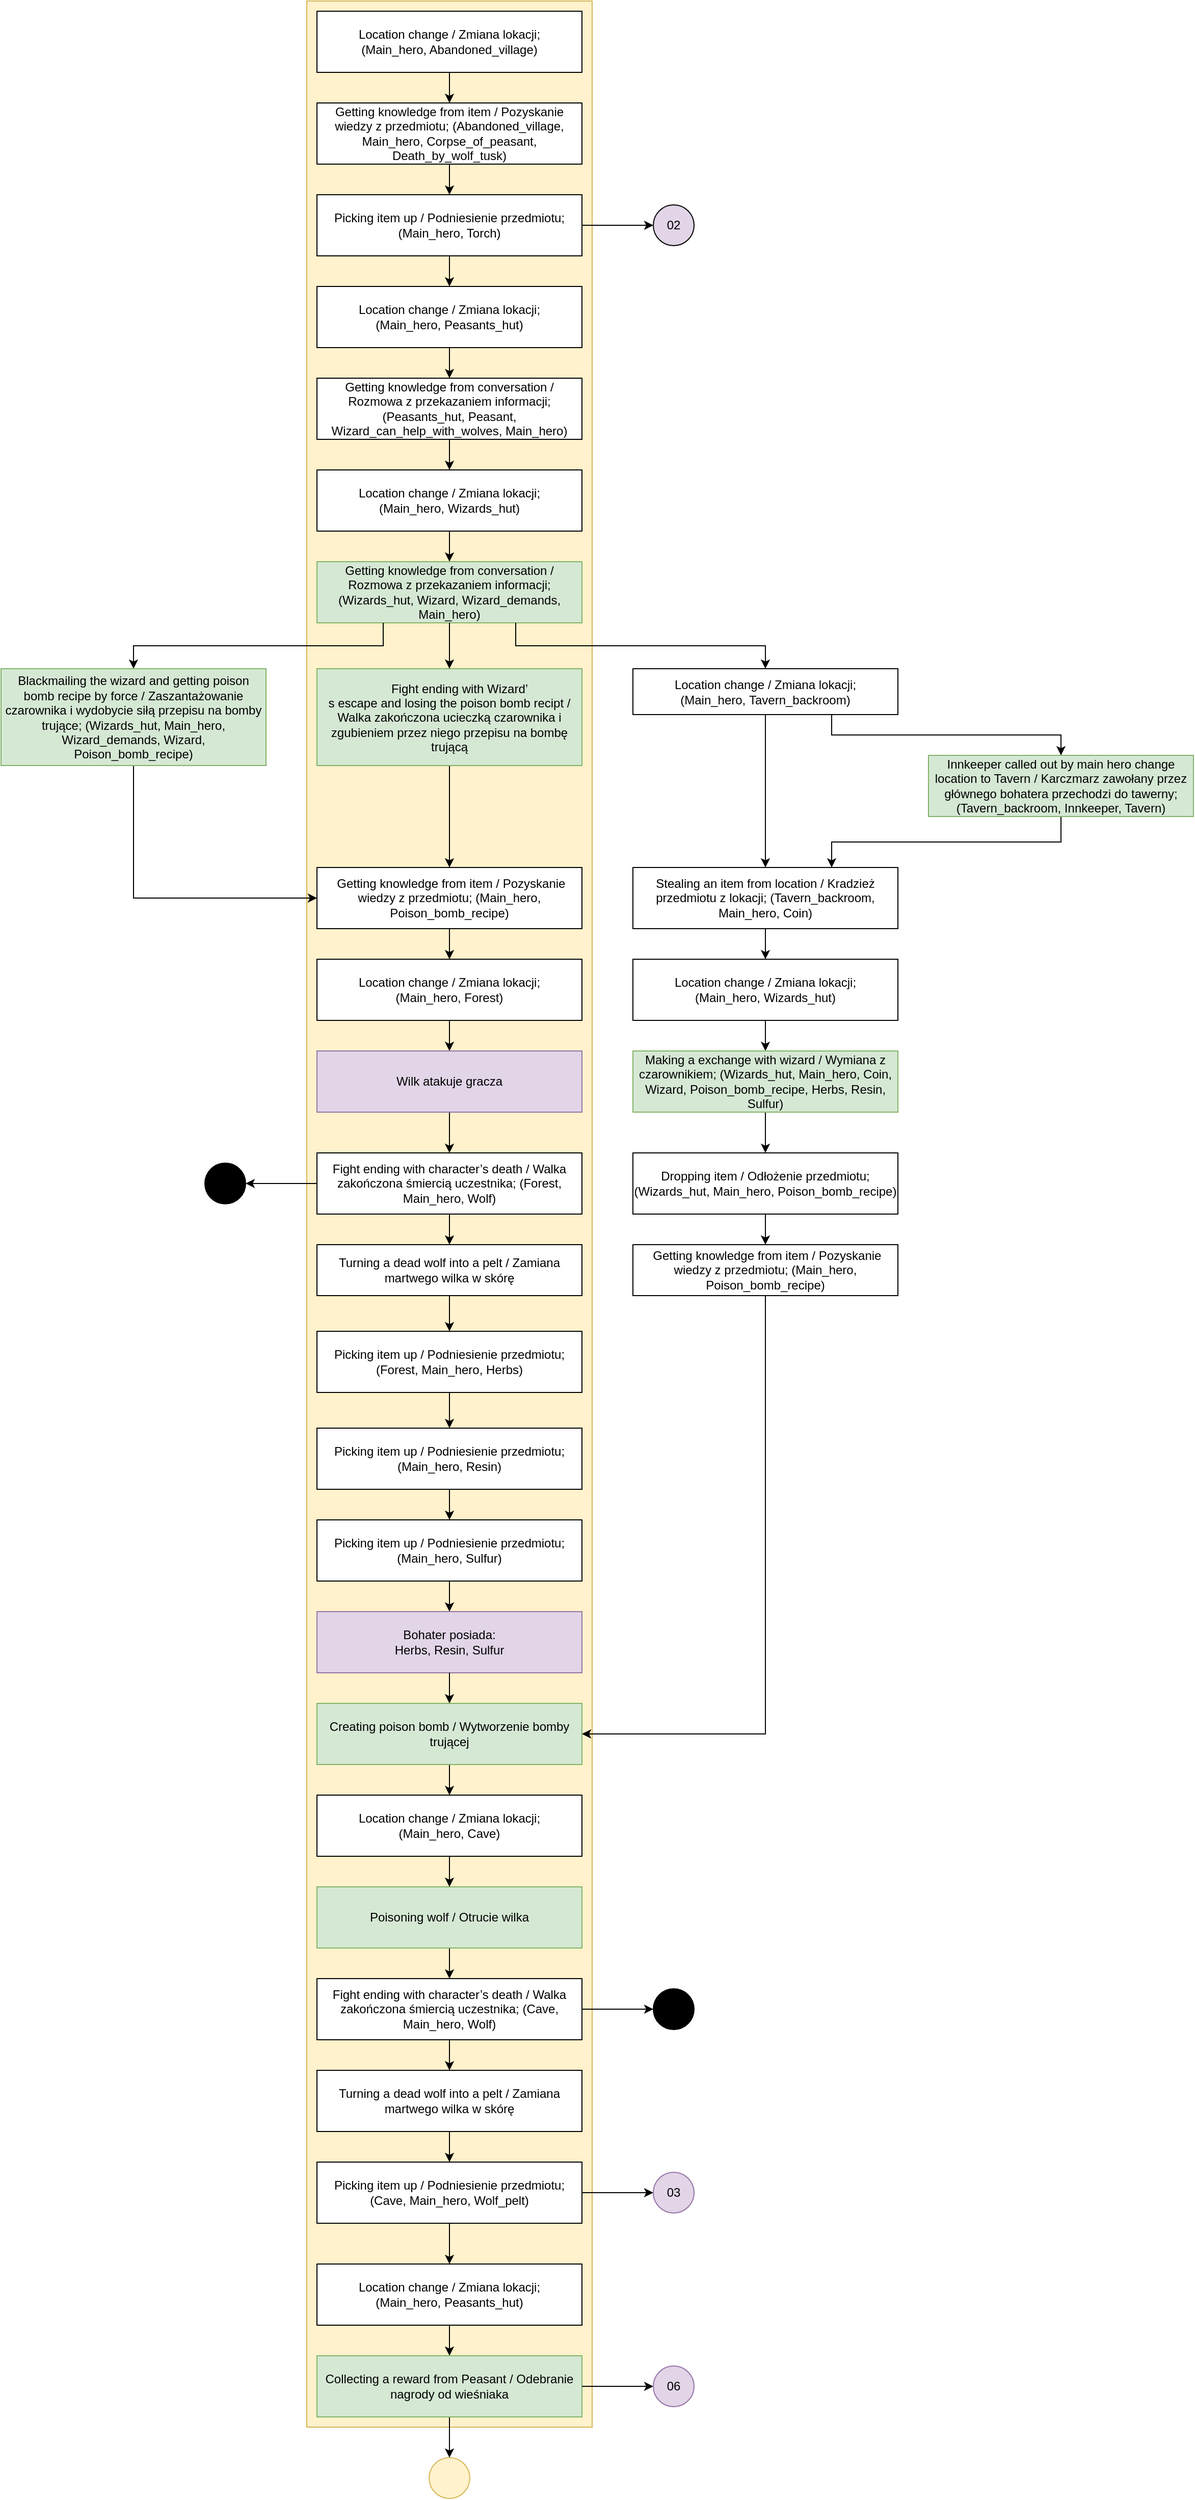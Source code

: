 <mxfile version="14.5.1" type="device"><diagram id="TYKnN8NqMGSq75wmOiUh" name="Strona-1"><mxGraphModel dx="2844" dy="1884" grid="1" gridSize="10" guides="1" tooltips="1" connect="1" arrows="1" fold="1" page="1" pageScale="1" pageWidth="827" pageHeight="1169" math="0" shadow="0"><root><mxCell id="0"/><mxCell id="1" parent="0"/><mxCell id="h4Cr946bShaUaJxfHs1p-30" value="" style="rounded=0;whiteSpace=wrap;html=1;fillColor=#fff2cc;strokeColor=#d6b656;" parent="1" vertex="1"><mxGeometry x="300" width="280" height="2380" as="geometry"/></mxCell><mxCell id="a22frUvdYOEvt3RfcvFu-2" value="" style="edgeStyle=orthogonalEdgeStyle;rounded=0;orthogonalLoop=1;jettySize=auto;html=1;exitX=0.5;exitY=1;exitDx=0;exitDy=0;" parent="1" source="A1WjkEyPkXy4-b2thTWs-15" target="h4Cr946bShaUaJxfHs1p-33" edge="1"><mxGeometry relative="1" as="geometry"><mxPoint x="360" y="2800" as="sourcePoint"/></mxGeometry></mxCell><mxCell id="tIs7n-bn5mj03XIdS4LI-8" style="edgeStyle=orthogonalEdgeStyle;rounded=0;orthogonalLoop=1;jettySize=auto;html=1;exitX=0.5;exitY=1;exitDx=0;exitDy=0;entryX=0.5;entryY=0;entryDx=0;entryDy=0;" parent="1" source="tIs7n-bn5mj03XIdS4LI-3" target="su-4aINjgouiHGAv5dcH-1" edge="1"><mxGeometry relative="1" as="geometry"/></mxCell><mxCell id="tIs7n-bn5mj03XIdS4LI-3" value="Getting knowledge from item / Pozyskanie wiedzy z przedmiotu; (Abandoned_village, Main_hero, Corpse_of_peasant, Death_by_wolf_tusk)" style="rounded=0;whiteSpace=wrap;html=1;" parent="1" vertex="1"><mxGeometry x="310" y="100" width="260" height="60" as="geometry"/></mxCell><mxCell id="tIs7n-bn5mj03XIdS4LI-9" style="edgeStyle=orthogonalEdgeStyle;rounded=0;orthogonalLoop=1;jettySize=auto;html=1;exitX=0.5;exitY=1;exitDx=0;exitDy=0;entryX=0.5;entryY=0;entryDx=0;entryDy=0;" parent="1" source="tIs7n-bn5mj03XIdS4LI-4" target="tIs7n-bn5mj03XIdS4LI-10" edge="1"><mxGeometry relative="1" as="geometry"><mxPoint x="440" y="260" as="targetPoint"/></mxGeometry></mxCell><mxCell id="tIs7n-bn5mj03XIdS4LI-4" value="Getting knowledge from conversation / Rozmowa z przekazaniem informacji; (Peasants_hut, Peasant, Wizard_can_help_with_wolves, Main_hero)" style="rounded=0;whiteSpace=wrap;html=1;" parent="1" vertex="1"><mxGeometry x="310" y="370" width="260" height="60" as="geometry"/></mxCell><mxCell id="ryBclLJ3TEdeRqCPJEu8-49" style="edgeStyle=orthogonalEdgeStyle;rounded=0;orthogonalLoop=1;jettySize=auto;html=1;exitX=0.5;exitY=1;exitDx=0;exitDy=0;entryX=0.5;entryY=0;entryDx=0;entryDy=0;" parent="1" source="tIs7n-bn5mj03XIdS4LI-10" target="tIs7n-bn5mj03XIdS4LI-11" edge="1"><mxGeometry relative="1" as="geometry"/></mxCell><mxCell id="tIs7n-bn5mj03XIdS4LI-10" value="Location change / Zmiana lokacji;&lt;br&gt;(Main_hero, Wizards_hut)" style="rounded=0;whiteSpace=wrap;html=1;" parent="1" vertex="1"><mxGeometry x="310" y="460" width="260" height="60" as="geometry"/></mxCell><mxCell id="tIs7n-bn5mj03XIdS4LI-11" value="Getting knowledge from conversation / Rozmowa z przekazaniem informacji; (Wizards_hut, Wizard, Wizard_demands, Main_hero)" style="rounded=0;whiteSpace=wrap;html=1;fillColor=#d5e8d4;strokeColor=#82b366;" parent="1" vertex="1"><mxGeometry x="310" y="550" width="260" height="60" as="geometry"/></mxCell><mxCell id="ryBclLJ3TEdeRqCPJEu8-13" style="edgeStyle=orthogonalEdgeStyle;rounded=0;orthogonalLoop=1;jettySize=auto;html=1;exitX=0.5;exitY=1;exitDx=0;exitDy=0;entryX=0.5;entryY=0;entryDx=0;entryDy=0;" parent="1" source="tIs7n-bn5mj03XIdS4LI-15" target="tIs7n-bn5mj03XIdS4LI-16" edge="1"><mxGeometry relative="1" as="geometry"/></mxCell><mxCell id="tIs7n-bn5mj03XIdS4LI-15" value="Picking item up / Podniesienie przedmiotu; (Forest, Main_hero, Herbs)" style="rounded=0;whiteSpace=wrap;html=1;" parent="1" vertex="1"><mxGeometry x="310" y="1305" width="260" height="60" as="geometry"/></mxCell><mxCell id="ryBclLJ3TEdeRqCPJEu8-14" style="edgeStyle=orthogonalEdgeStyle;rounded=0;orthogonalLoop=1;jettySize=auto;html=1;exitX=0.5;exitY=1;exitDx=0;exitDy=0;entryX=0.5;entryY=0;entryDx=0;entryDy=0;" parent="1" source="tIs7n-bn5mj03XIdS4LI-16" target="tIs7n-bn5mj03XIdS4LI-17" edge="1"><mxGeometry relative="1" as="geometry"/></mxCell><mxCell id="tIs7n-bn5mj03XIdS4LI-16" value="Picking item up /&amp;nbsp;Podniesienie przedmiotu;&lt;br&gt;(Main_hero, Resin)" style="rounded=0;whiteSpace=wrap;html=1;" parent="1" vertex="1"><mxGeometry x="310" y="1400" width="260" height="60" as="geometry"/></mxCell><mxCell id="ryBclLJ3TEdeRqCPJEu8-17" style="edgeStyle=orthogonalEdgeStyle;rounded=0;orthogonalLoop=1;jettySize=auto;html=1;exitX=0.5;exitY=1;exitDx=0;exitDy=0;entryX=0.5;entryY=0;entryDx=0;entryDy=0;" parent="1" source="tIs7n-bn5mj03XIdS4LI-17" target="PBVmOWpjHbNobANKk3cI-8" edge="1"><mxGeometry relative="1" as="geometry"/></mxCell><mxCell id="tIs7n-bn5mj03XIdS4LI-17" value="Picking item up /&amp;nbsp;Podniesienie przedmiotu;&lt;br&gt;(Main_hero, Sulfur)" style="rounded=0;whiteSpace=wrap;html=1;" parent="1" vertex="1"><mxGeometry x="310" y="1490" width="260" height="60" as="geometry"/></mxCell><mxCell id="ryBclLJ3TEdeRqCPJEu8-39" style="edgeStyle=orthogonalEdgeStyle;rounded=0;orthogonalLoop=1;jettySize=auto;html=1;exitX=0.5;exitY=1;exitDx=0;exitDy=0;entryX=0.5;entryY=0;entryDx=0;entryDy=0;" parent="1" source="ryBclLJ3TEdeRqCPJEu8-16" target="ryBclLJ3TEdeRqCPJEu8-25" edge="1"><mxGeometry relative="1" as="geometry"/></mxCell><mxCell id="ryBclLJ3TEdeRqCPJEu8-16" value="Creating poison bomb / Wytworzenie bomby trującej" style="rounded=0;whiteSpace=wrap;html=1;fillColor=#d5e8d4;strokeColor=#82b366;" parent="1" vertex="1"><mxGeometry x="310" y="1670" width="260" height="60" as="geometry"/></mxCell><mxCell id="h4Cr946bShaUaJxfHs1p-18" style="edgeStyle=orthogonalEdgeStyle;rounded=0;orthogonalLoop=1;jettySize=auto;html=1;exitX=1;exitY=0.5;exitDx=0;exitDy=0;entryX=0;entryY=0.5;entryDx=0;entryDy=0;" parent="1" source="h4Cr946bShaUaJxfHs1p-15" target="h4Cr946bShaUaJxfHs1p-20" edge="1"><mxGeometry relative="1" as="geometry"><mxPoint x="790" y="1990" as="targetPoint"/></mxGeometry></mxCell><mxCell id="Oizjam2q7dlmul1ed-uI-7" style="edgeStyle=orthogonalEdgeStyle;rounded=0;orthogonalLoop=1;jettySize=auto;html=1;exitX=0.5;exitY=1;exitDx=0;exitDy=0;entryX=0.5;entryY=0;entryDx=0;entryDy=0;" parent="1" source="ryBclLJ3TEdeRqCPJEu8-18" target="h4Cr946bShaUaJxfHs1p-15" edge="1"><mxGeometry relative="1" as="geometry"/></mxCell><mxCell id="ryBclLJ3TEdeRqCPJEu8-18" value="Poisoning wolf / Otrucie wilka" style="rounded=0;whiteSpace=wrap;html=1;fillColor=#d5e8d4;strokeColor=#82b366;" parent="1" vertex="1"><mxGeometry x="310" y="1850" width="260" height="60" as="geometry"/></mxCell><mxCell id="ryBclLJ3TEdeRqCPJEu8-44" style="edgeStyle=orthogonalEdgeStyle;rounded=0;orthogonalLoop=1;jettySize=auto;html=1;exitX=0.5;exitY=1;exitDx=0;exitDy=0;entryX=0.5;entryY=0;entryDx=0;entryDy=0;" parent="1" source="ryBclLJ3TEdeRqCPJEu8-24" target="A1WjkEyPkXy4-b2thTWs-15" edge="1"><mxGeometry relative="1" as="geometry"><mxPoint x="440" y="2350" as="targetPoint"/></mxGeometry></mxCell><mxCell id="yCpq2iA64d7K7iLqU8BW-2" style="edgeStyle=orthogonalEdgeStyle;rounded=0;orthogonalLoop=1;jettySize=auto;html=1;exitX=1;exitY=0.5;exitDx=0;exitDy=0;entryX=0;entryY=0.5;entryDx=0;entryDy=0;" parent="1" source="ryBclLJ3TEdeRqCPJEu8-26" target="yCpq2iA64d7K7iLqU8BW-1" edge="1"><mxGeometry relative="1" as="geometry"/></mxCell><mxCell id="ryBclLJ3TEdeRqCPJEu8-24" value="Location change / Zmiana lokacji;&lt;br&gt;(Main_hero, Peasants_hut)" style="rounded=0;whiteSpace=wrap;html=1;" parent="1" vertex="1"><mxGeometry x="310" y="2220" width="260" height="60" as="geometry"/></mxCell><mxCell id="ryBclLJ3TEdeRqCPJEu8-40" style="edgeStyle=orthogonalEdgeStyle;rounded=0;orthogonalLoop=1;jettySize=auto;html=1;exitX=0.5;exitY=1;exitDx=0;exitDy=0;entryX=0.5;entryY=0;entryDx=0;entryDy=0;" parent="1" source="ryBclLJ3TEdeRqCPJEu8-25" target="ryBclLJ3TEdeRqCPJEu8-18" edge="1"><mxGeometry relative="1" as="geometry"/></mxCell><mxCell id="ryBclLJ3TEdeRqCPJEu8-25" value="Location change / Zmiana lokacji;&lt;br&gt;(Main_hero, Cave)" style="rounded=0;whiteSpace=wrap;html=1;" parent="1" vertex="1"><mxGeometry x="310" y="1760" width="260" height="60" as="geometry"/></mxCell><mxCell id="ryBclLJ3TEdeRqCPJEu8-43" style="edgeStyle=orthogonalEdgeStyle;rounded=0;orthogonalLoop=1;jettySize=auto;html=1;exitX=0.5;exitY=1;exitDx=0;exitDy=0;entryX=0.5;entryY=0;entryDx=0;entryDy=0;" parent="1" source="ryBclLJ3TEdeRqCPJEu8-26" target="ryBclLJ3TEdeRqCPJEu8-24" edge="1"><mxGeometry relative="1" as="geometry"/></mxCell><mxCell id="ryBclLJ3TEdeRqCPJEu8-26" value="Picking item up / Podniesienie przedmiotu; (Cave, Main_hero, Wolf_pelt)" style="rounded=0;whiteSpace=wrap;html=1;" parent="1" vertex="1"><mxGeometry x="310" y="2120" width="260" height="60" as="geometry"/></mxCell><mxCell id="h4Cr946bShaUaJxfHs1p-14" style="rounded=0;orthogonalLoop=1;jettySize=auto;html=1;exitX=0;exitY=0.5;exitDx=0;exitDy=0;" parent="1" source="h4Cr946bShaUaJxfHs1p-2" target="h4Cr946bShaUaJxfHs1p-13" edge="1"><mxGeometry relative="1" as="geometry"><mxPoint x="90" y="1160" as="sourcePoint"/></mxGeometry></mxCell><mxCell id="h4Cr946bShaUaJxfHs1p-2" value="Fight ending with character’s death / Walka zakończona śmiercią uczestnika; (Forest, Main_hero, Wolf)" style="rounded=0;whiteSpace=wrap;html=1;" parent="1" vertex="1"><mxGeometry x="310" y="1130" width="260" height="60" as="geometry"/></mxCell><mxCell id="h4Cr946bShaUaJxfHs1p-13" value="" style="ellipse;whiteSpace=wrap;html=1;aspect=fixed;fillColor=#000000;" parent="1" vertex="1"><mxGeometry x="200" y="1140" width="40" height="40" as="geometry"/></mxCell><mxCell id="sOVIAfYnOkoH36I8BCdk-3" style="edgeStyle=orthogonalEdgeStyle;rounded=0;orthogonalLoop=1;jettySize=auto;html=1;exitX=0.5;exitY=1;exitDx=0;exitDy=0;entryX=0.5;entryY=0;entryDx=0;entryDy=0;" parent="1" source="h4Cr946bShaUaJxfHs1p-15" target="sOVIAfYnOkoH36I8BCdk-2" edge="1"><mxGeometry relative="1" as="geometry"/></mxCell><mxCell id="h4Cr946bShaUaJxfHs1p-15" value="Fight ending with character’s death / Walka zakończona śmiercią uczestnika; (Cave, Main_hero, Wolf)" style="rounded=0;whiteSpace=wrap;html=1;" parent="1" vertex="1"><mxGeometry x="310" y="1940" width="260" height="60" as="geometry"/></mxCell><mxCell id="h4Cr946bShaUaJxfHs1p-20" value="" style="ellipse;whiteSpace=wrap;html=1;aspect=fixed;fillColor=#000000;" parent="1" vertex="1"><mxGeometry x="640" y="1950" width="40" height="40" as="geometry"/></mxCell><mxCell id="h4Cr946bShaUaJxfHs1p-33" value="" style="ellipse;whiteSpace=wrap;html=1;aspect=fixed;fillColor=#fff2cc;strokeColor=#d6b656;" parent="1" vertex="1"><mxGeometry x="420" y="2410" width="40" height="40" as="geometry"/></mxCell><mxCell id="GQNFqFhqdyETkrRdTPMS-1" style="rounded=0;orthogonalLoop=1;jettySize=auto;html=1;exitX=0.5;exitY=1;exitDx=0;exitDy=0;edgeStyle=orthogonalEdgeStyle;" parent="1" source="A1WjkEyPkXy4-b2thTWs-5" target="SJKkFVMv27zaC2OlLIHh-9" edge="1"><mxGeometry relative="1" as="geometry"><mxPoint x="790" y="930" as="sourcePoint"/></mxGeometry></mxCell><mxCell id="sOVIAfYnOkoH36I8BCdk-1" style="edgeStyle=orthogonalEdgeStyle;rounded=0;orthogonalLoop=1;jettySize=auto;html=1;exitX=0.5;exitY=1;exitDx=0;exitDy=0;entryX=0.5;entryY=0;entryDx=0;entryDy=0;" parent="1" source="SJKkFVMv27zaC2OlLIHh-3" target="jCfzhoqYh_J1rZtPXKhy-5" edge="1"><mxGeometry relative="1" as="geometry"/></mxCell><mxCell id="SJKkFVMv27zaC2OlLIHh-3" value="&amp;nbsp; &amp;nbsp; &amp;nbsp;&amp;nbsp;Fight ending with Wizard’&lt;br&gt;s escape and losing the poison bomb recipt / Walka zakończona ucieczką czarownika i zgubieniem przez niego przepisu na bombę trującą" style="rounded=0;whiteSpace=wrap;html=1;fillColor=#d5e8d4;strokeColor=#82b366;" parent="1" vertex="1"><mxGeometry x="310" y="655" width="260" height="95" as="geometry"/></mxCell><mxCell id="SJKkFVMv27zaC2OlLIHh-9" value="Stealing an item from location / Kradzież przedmiotu z lokacji; (Tavern_backroom, Main_hero, Coin)" style="rounded=0;whiteSpace=wrap;html=1;" parent="1" vertex="1"><mxGeometry x="620" y="850" width="260" height="60" as="geometry"/></mxCell><mxCell id="SJKkFVMv27zaC2OlLIHh-10" value="Location change / Zmiana lokacji;&lt;br&gt;(Main_hero, Wizards_hut)" style="rounded=0;whiteSpace=wrap;html=1;" parent="1" vertex="1"><mxGeometry x="620" y="940" width="260" height="60" as="geometry"/></mxCell><mxCell id="GQNFqFhqdyETkrRdTPMS-5" style="edgeStyle=orthogonalEdgeStyle;rounded=0;orthogonalLoop=1;jettySize=auto;html=1;exitX=0.5;exitY=1;exitDx=0;exitDy=0;entryX=0.5;entryY=0;entryDx=0;entryDy=0;" parent="1" source="A1WjkEyPkXy4-b2thTWs-6" target="Y4aGkLKgOhsWWL4r2miM-1" edge="1"><mxGeometry relative="1" as="geometry"><mxPoint x="820" y="1520" as="sourcePoint"/></mxGeometry></mxCell><mxCell id="SJKkFVMv27zaC2OlLIHh-19" style="edgeStyle=orthogonalEdgeStyle;rounded=0;orthogonalLoop=1;jettySize=auto;html=1;exitX=0.5;exitY=1;exitDx=0;exitDy=0;entryX=0.5;entryY=0;entryDx=0;entryDy=0;" parent="1" source="SJKkFVMv27zaC2OlLIHh-9" target="SJKkFVMv27zaC2OlLIHh-10" edge="1"><mxGeometry relative="1" as="geometry"><mxPoint x="930" y="480" as="sourcePoint"/><mxPoint x="820" y="950" as="targetPoint"/></mxGeometry></mxCell><mxCell id="SJKkFVMv27zaC2OlLIHh-20" style="edgeStyle=orthogonalEdgeStyle;rounded=0;orthogonalLoop=1;jettySize=auto;html=1;exitX=0.5;exitY=1;exitDx=0;exitDy=0;entryX=0.5;entryY=0;entryDx=0;entryDy=0;" parent="1" source="SJKkFVMv27zaC2OlLIHh-10" target="A1WjkEyPkXy4-b2thTWs-6" edge="1"><mxGeometry relative="1" as="geometry"><mxPoint x="1129.52" y="815" as="sourcePoint"/><mxPoint x="820" y="1120" as="targetPoint"/></mxGeometry></mxCell><mxCell id="PBVmOWpjHbNobANKk3cI-7" style="edgeStyle=orthogonalEdgeStyle;rounded=0;orthogonalLoop=1;jettySize=auto;html=1;exitX=0.5;exitY=1;exitDx=0;exitDy=0;entryX=0.5;entryY=0;entryDx=0;entryDy=0;" parent="1" source="A1WjkEyPkXy4-b2thTWs-13" target="h4Cr946bShaUaJxfHs1p-2" edge="1"><mxGeometry relative="1" as="geometry"><mxPoint x="442.5" y="1109" as="sourcePoint"/><mxPoint x="450" y="820" as="targetPoint"/></mxGeometry></mxCell><mxCell id="PBVmOWpjHbNobANKk3cI-8" value="Bohater posiada:&lt;br&gt;Herbs, Resin, Sulfur" style="rounded=0;whiteSpace=wrap;html=1;fillColor=#e1d5e7;strokeColor=#9673a6;" parent="1" vertex="1"><mxGeometry x="310" y="1580" width="260" height="60" as="geometry"/></mxCell><mxCell id="PBVmOWpjHbNobANKk3cI-9" style="edgeStyle=orthogonalEdgeStyle;rounded=0;orthogonalLoop=1;jettySize=auto;html=1;exitX=0.5;exitY=1;exitDx=0;exitDy=0;" parent="1" source="PBVmOWpjHbNobANKk3cI-8" target="ryBclLJ3TEdeRqCPJEu8-16" edge="1"><mxGeometry relative="1" as="geometry"><mxPoint x="800" y="1720" as="sourcePoint"/><mxPoint x="800" y="1890" as="targetPoint"/></mxGeometry></mxCell><mxCell id="jCfzhoqYh_J1rZtPXKhy-3" style="edgeStyle=orthogonalEdgeStyle;rounded=0;orthogonalLoop=1;jettySize=auto;html=1;exitX=0.5;exitY=1;exitDx=0;exitDy=0;entryX=0.5;entryY=0;entryDx=0;entryDy=0;" parent="1" source="tIs7n-bn5mj03XIdS4LI-11" target="SJKkFVMv27zaC2OlLIHh-3" edge="1"><mxGeometry relative="1" as="geometry"><mxPoint x="440" y="600" as="sourcePoint"/><mxPoint x="750" y="934" as="targetPoint"/></mxGeometry></mxCell><mxCell id="jCfzhoqYh_J1rZtPXKhy-5" value="&amp;nbsp;Getting knowledge from item / Pozyskanie wiedzy z przedmiotu; (Main_hero, Poison_bomb_recipe)" style="rounded=0;whiteSpace=wrap;html=1;" parent="1" vertex="1"><mxGeometry x="310" y="850" width="260" height="60" as="geometry"/></mxCell><mxCell id="jCfzhoqYh_J1rZtPXKhy-6" style="edgeStyle=orthogonalEdgeStyle;rounded=0;orthogonalLoop=1;jettySize=auto;html=1;exitX=0.5;exitY=1;exitDx=0;exitDy=0;entryX=0.5;entryY=0;entryDx=0;entryDy=0;" parent="1" source="jCfzhoqYh_J1rZtPXKhy-5" target="A1WjkEyPkXy4-b2thTWs-2" edge="1"><mxGeometry relative="1" as="geometry"><mxPoint x="710" y="880" as="sourcePoint"/><mxPoint x="710" y="1074" as="targetPoint"/></mxGeometry></mxCell><mxCell id="jCfzhoqYh_J1rZtPXKhy-12" style="edgeStyle=orthogonalEdgeStyle;rounded=0;orthogonalLoop=1;jettySize=auto;html=1;exitX=0.5;exitY=1;exitDx=0;exitDy=0;" parent="1" source="h4Cr946bShaUaJxfHs1p-2" target="J3opBCgtgjbE08b03i-C-1" edge="1"><mxGeometry relative="1" as="geometry"><mxPoint x="750" y="1440" as="sourcePoint"/><mxPoint x="750" y="1636" as="targetPoint"/></mxGeometry></mxCell><mxCell id="FCTjuFsBC1PwDIkQXvEk-5" style="edgeStyle=orthogonalEdgeStyle;rounded=0;orthogonalLoop=1;jettySize=auto;html=1;exitX=0.5;exitY=1;exitDx=0;exitDy=0;" parent="1" edge="1"><mxGeometry relative="1" as="geometry"><mxPoint x="440" y="2380" as="sourcePoint"/><mxPoint x="440" y="2380" as="targetPoint"/></mxGeometry></mxCell><mxCell id="FCTjuFsBC1PwDIkQXvEk-8" style="edgeStyle=orthogonalEdgeStyle;rounded=0;orthogonalLoop=1;jettySize=auto;html=1;exitX=0.5;exitY=1;exitDx=0;exitDy=0;" parent="1" edge="1"><mxGeometry relative="1" as="geometry"><mxPoint x="440" y="2380" as="sourcePoint"/><mxPoint x="440" y="2380" as="targetPoint"/></mxGeometry></mxCell><mxCell id="ZXsb3DtYPtBhZ3MGzV13-2" style="edgeStyle=orthogonalEdgeStyle;rounded=0;orthogonalLoop=1;jettySize=auto;html=1;exitX=1;exitY=0.5;exitDx=0;exitDy=0;entryX=0;entryY=0.5;entryDx=0;entryDy=0;" parent="1" source="su-4aINjgouiHGAv5dcH-1" target="ZXsb3DtYPtBhZ3MGzV13-1" edge="1"><mxGeometry relative="1" as="geometry"/></mxCell><mxCell id="su-4aINjgouiHGAv5dcH-1" value="Picking item up / Podniesienie przedmiotu; (Main_hero, Torch)" style="rounded=0;whiteSpace=wrap;html=1;" parent="1" vertex="1"><mxGeometry x="310" y="190" width="260" height="60" as="geometry"/></mxCell><mxCell id="su-4aINjgouiHGAv5dcH-2" style="edgeStyle=orthogonalEdgeStyle;rounded=0;orthogonalLoop=1;jettySize=auto;html=1;exitX=0.5;exitY=1;exitDx=0;exitDy=0;entryX=0.5;entryY=0;entryDx=0;entryDy=0;" parent="1" source="su-4aINjgouiHGAv5dcH-1" target="A1WjkEyPkXy4-b2thTWs-20" edge="1"><mxGeometry relative="1" as="geometry"><mxPoint x="450" y="120" as="sourcePoint"/><mxPoint x="450" y="170" as="targetPoint"/></mxGeometry></mxCell><mxCell id="A1WjkEyPkXy4-b2thTWs-11" style="rounded=0;orthogonalLoop=1;jettySize=auto;html=1;exitX=0.5;exitY=1;exitDx=0;exitDy=0;entryX=0.75;entryY=0;entryDx=0;entryDy=0;edgeStyle=orthogonalEdgeStyle;" parent="1" source="uLGTYtOnjgbTVnMIXhZV-2" target="SJKkFVMv27zaC2OlLIHh-9" edge="1"><mxGeometry relative="1" as="geometry"><mxPoint x="800" y="990" as="targetPoint"/></mxGeometry></mxCell><mxCell id="uLGTYtOnjgbTVnMIXhZV-2" value="Innkeeper called out by main hero change location to Tavern / Karczmarz zawołany przez głównego bohatera przechodzi do tawerny; (Tavern_backroom, Innkeeper, Tavern)" style="rounded=0;whiteSpace=wrap;html=1;fillColor=#d5e8d4;strokeColor=#82b366;" parent="1" vertex="1"><mxGeometry x="910" y="740" width="260" height="60" as="geometry"/></mxCell><mxCell id="uLGTYtOnjgbTVnMIXhZV-4" style="edgeStyle=orthogonalEdgeStyle;rounded=0;orthogonalLoop=1;jettySize=auto;html=1;exitX=0.75;exitY=1;exitDx=0;exitDy=0;" parent="1" source="tIs7n-bn5mj03XIdS4LI-11" target="A1WjkEyPkXy4-b2thTWs-5" edge="1"><mxGeometry relative="1" as="geometry"><mxPoint x="582.5" y="600" as="sourcePoint"/><mxPoint x="810" y="720" as="targetPoint"/></mxGeometry></mxCell><mxCell id="uLGTYtOnjgbTVnMIXhZV-8" style="edgeStyle=orthogonalEdgeStyle;rounded=0;orthogonalLoop=1;jettySize=auto;html=1;exitX=0.25;exitY=1;exitDx=0;exitDy=0;entryX=0.5;entryY=0;entryDx=0;entryDy=0;" parent="1" source="tIs7n-bn5mj03XIdS4LI-11" target="uLGTYtOnjgbTVnMIXhZV-9" edge="1"><mxGeometry relative="1" as="geometry"><mxPoint x="452.5" y="630" as="sourcePoint"/><mxPoint x="170" y="690" as="targetPoint"/></mxGeometry></mxCell><mxCell id="A1WjkEyPkXy4-b2thTWs-12" style="edgeStyle=orthogonalEdgeStyle;rounded=0;orthogonalLoop=1;jettySize=auto;html=1;exitX=0.5;exitY=1;exitDx=0;exitDy=0;entryX=0;entryY=0.5;entryDx=0;entryDy=0;" parent="1" source="uLGTYtOnjgbTVnMIXhZV-9" target="jCfzhoqYh_J1rZtPXKhy-5" edge="1"><mxGeometry relative="1" as="geometry"/></mxCell><mxCell id="uLGTYtOnjgbTVnMIXhZV-9" value="Blackmailing the wizard and getting poison bomb recipe by force / Zaszantażowanie czarownika i wydobycie siłą przepisu na bomby trujące; (Wizards_hut, Main_hero, Wizard_demands, Wizard, Poison_bomb_recipe)" style="rounded=0;whiteSpace=wrap;html=1;fillColor=#d5e8d4;strokeColor=#82b366;" parent="1" vertex="1"><mxGeometry y="655" width="260" height="95" as="geometry"/></mxCell><mxCell id="A1WjkEyPkXy4-b2thTWs-2" value="Location change / Zmiana lokacji;&lt;br&gt;(Main_hero, Forest)" style="rounded=0;whiteSpace=wrap;html=1;" parent="1" vertex="1"><mxGeometry x="310" y="940" width="260" height="60" as="geometry"/></mxCell><mxCell id="A1WjkEyPkXy4-b2thTWs-5" value="Location change / Zmiana lokacji;&lt;br&gt;(Main_hero,&amp;nbsp;Tavern_backroom&lt;span style=&quot;background-color: initial;&quot;&gt;)&lt;/span&gt;" style="rounded=0;whiteSpace=wrap;html=1;" parent="1" vertex="1"><mxGeometry x="620" y="655" width="260" height="45" as="geometry"/></mxCell><mxCell id="A1WjkEyPkXy4-b2thTWs-6" value="Making a exchange with wizard / Wymiana z czarownikiem; (Wizards_hut, Main_hero, Coin, Wizard, Poison_bomb_recipe, Herbs, Resin, Sulfur)" style="rounded=0;whiteSpace=wrap;html=1;fillColor=#d5e8d4;strokeColor=#82b366;" parent="1" vertex="1"><mxGeometry x="620" y="1030" width="260" height="60" as="geometry"/></mxCell><mxCell id="A1WjkEyPkXy4-b2thTWs-7" style="edgeStyle=orthogonalEdgeStyle;rounded=0;orthogonalLoop=1;jettySize=auto;html=1;exitX=0.5;exitY=1;exitDx=0;exitDy=0;entryX=0.5;entryY=0;entryDx=0;entryDy=0;" parent="1" source="A1WjkEyPkXy4-b2thTWs-2" target="A1WjkEyPkXy4-b2thTWs-13" edge="1"><mxGeometry relative="1" as="geometry"><mxPoint x="830" y="1110" as="sourcePoint"/><mxPoint x="443" y="1049" as="targetPoint"/></mxGeometry></mxCell><mxCell id="A1WjkEyPkXy4-b2thTWs-10" value="" style="endArrow=classic;html=1;rounded=0;exitX=0.75;exitY=1;exitDx=0;exitDy=0;entryX=0.5;entryY=0;entryDx=0;entryDy=0;edgeStyle=orthogonalEdgeStyle;" parent="1" source="A1WjkEyPkXy4-b2thTWs-5" target="uLGTYtOnjgbTVnMIXhZV-2" edge="1"><mxGeometry width="50" height="50" relative="1" as="geometry"><mxPoint x="650" y="820" as="sourcePoint"/><mxPoint x="700" y="770" as="targetPoint"/></mxGeometry></mxCell><mxCell id="A1WjkEyPkXy4-b2thTWs-13" value="Wilk atakuje gracza" style="rounded=0;whiteSpace=wrap;html=1;fillColor=#e1d5e7;strokeColor=#9673a6;" parent="1" vertex="1"><mxGeometry x="310" y="1030" width="260" height="60" as="geometry"/></mxCell><mxCell id="A1WjkEyPkXy4-b2thTWs-15" value="Collecting a reward from Peasant / Odebranie nagrody od wieśniaka" style="rounded=0;whiteSpace=wrap;html=1;fillColor=#d5e8d4;strokeColor=#82b366;" parent="1" vertex="1"><mxGeometry x="310" y="2310" width="260" height="60" as="geometry"/></mxCell><mxCell id="A1WjkEyPkXy4-b2thTWs-23" style="edgeStyle=orthogonalEdgeStyle;rounded=0;orthogonalLoop=1;jettySize=auto;html=1;exitX=0.5;exitY=1;exitDx=0;exitDy=0;entryX=0.5;entryY=0;entryDx=0;entryDy=0;" parent="1" source="A1WjkEyPkXy4-b2thTWs-20" target="tIs7n-bn5mj03XIdS4LI-4" edge="1"><mxGeometry relative="1" as="geometry"/></mxCell><mxCell id="A1WjkEyPkXy4-b2thTWs-20" value="Location change / Zmiana lokacji;&lt;br&gt;(Main_hero, Peasants_hut)" style="rounded=0;whiteSpace=wrap;html=1;" parent="1" vertex="1"><mxGeometry x="310" y="280" width="260" height="60" as="geometry"/></mxCell><mxCell id="A1WjkEyPkXy4-b2thTWs-22" style="edgeStyle=orthogonalEdgeStyle;rounded=0;orthogonalLoop=1;jettySize=auto;html=1;exitX=0.5;exitY=1;exitDx=0;exitDy=0;entryX=0.5;entryY=0;entryDx=0;entryDy=0;" parent="1" source="A1WjkEyPkXy4-b2thTWs-21" target="tIs7n-bn5mj03XIdS4LI-3" edge="1"><mxGeometry relative="1" as="geometry"/></mxCell><mxCell id="A1WjkEyPkXy4-b2thTWs-21" value="Location change / Zmiana lokacji;&lt;br&gt;(Main_hero, Abandoned_village)" style="rounded=0;whiteSpace=wrap;html=1;" parent="1" vertex="1"><mxGeometry x="310" y="10" width="260" height="60" as="geometry"/></mxCell><mxCell id="sOVIAfYnOkoH36I8BCdk-4" style="edgeStyle=orthogonalEdgeStyle;rounded=0;orthogonalLoop=1;jettySize=auto;html=1;exitX=0.5;exitY=1;exitDx=0;exitDy=0;entryX=0.5;entryY=0;entryDx=0;entryDy=0;" parent="1" source="sOVIAfYnOkoH36I8BCdk-2" target="ryBclLJ3TEdeRqCPJEu8-26" edge="1"><mxGeometry relative="1" as="geometry"/></mxCell><mxCell id="sOVIAfYnOkoH36I8BCdk-2" value="Turning a dead wolf into a pelt / Zamiana martwego wilka w skórę" style="rounded=0;whiteSpace=wrap;html=1;" parent="1" vertex="1"><mxGeometry x="310" y="2030" width="260" height="60" as="geometry"/></mxCell><mxCell id="3g1f-t5dTi9gQRyqhVJJ-1" style="edgeStyle=orthogonalEdgeStyle;rounded=0;orthogonalLoop=1;jettySize=auto;html=1;entryX=0;entryY=0.5;entryDx=0;entryDy=0;fillColor=#e1d5e7;exitX=1;exitY=0.5;exitDx=0;exitDy=0;" parent="1" source="A1WjkEyPkXy4-b2thTWs-15" target="3g1f-t5dTi9gQRyqhVJJ-2" edge="1"><mxGeometry relative="1" as="geometry"><mxPoint x="670" y="2250" as="sourcePoint"/></mxGeometry></mxCell><mxCell id="3g1f-t5dTi9gQRyqhVJJ-2" value="06" style="ellipse;whiteSpace=wrap;html=1;aspect=fixed;fillColor=#e1d5e7;strokeColor=#9673a6;" parent="1" vertex="1"><mxGeometry x="640" y="2320" width="40" height="40" as="geometry"/></mxCell><mxCell id="ZXsb3DtYPtBhZ3MGzV13-1" value="02" style="ellipse;whiteSpace=wrap;html=1;aspect=fixed;fillColor=#e1d5e7;" parent="1" vertex="1"><mxGeometry x="640" y="200" width="40" height="40" as="geometry"/></mxCell><mxCell id="yCpq2iA64d7K7iLqU8BW-1" value="03" style="ellipse;whiteSpace=wrap;html=1;aspect=fixed;fillColor=#e1d5e7;strokeColor=#9673a6;" parent="1" vertex="1"><mxGeometry x="640" y="2130" width="40" height="40" as="geometry"/></mxCell><mxCell id="Y4aGkLKgOhsWWL4r2miM-3" style="edgeStyle=orthogonalEdgeStyle;rounded=0;orthogonalLoop=1;jettySize=auto;html=1;exitX=0.5;exitY=1;exitDx=0;exitDy=0;" parent="1" source="Y4aGkLKgOhsWWL4r2miM-1" target="Y4aGkLKgOhsWWL4r2miM-4" edge="1"><mxGeometry relative="1" as="geometry"/></mxCell><mxCell id="Y4aGkLKgOhsWWL4r2miM-1" value="Dropping item / Odłożenie przedmiotu; (Wizards_hut, Main_hero, Poison_bomb_recipe)" style="rounded=0;whiteSpace=wrap;html=1;" parent="1" vertex="1"><mxGeometry x="620" y="1130" width="260" height="60" as="geometry"/></mxCell><mxCell id="Y4aGkLKgOhsWWL4r2miM-5" style="edgeStyle=orthogonalEdgeStyle;rounded=0;orthogonalLoop=1;jettySize=auto;html=1;entryX=1;entryY=0.5;entryDx=0;entryDy=0;exitX=0.5;exitY=1;exitDx=0;exitDy=0;" parent="1" source="Y4aGkLKgOhsWWL4r2miM-4" target="ryBclLJ3TEdeRqCPJEu8-16" edge="1"><mxGeometry relative="1" as="geometry"/></mxCell><mxCell id="Y4aGkLKgOhsWWL4r2miM-4" value="&amp;nbsp;Getting knowledge from item / Pozyskanie wiedzy z przedmiotu; (Main_hero, Poison_bomb_recipe)" style="rounded=0;whiteSpace=wrap;html=1;" parent="1" vertex="1"><mxGeometry x="620" y="1220" width="260" height="50" as="geometry"/></mxCell><mxCell id="J3opBCgtgjbE08b03i-C-2" style="edgeStyle=orthogonalEdgeStyle;rounded=0;orthogonalLoop=1;jettySize=auto;html=1;" parent="1" source="J3opBCgtgjbE08b03i-C-1" target="tIs7n-bn5mj03XIdS4LI-15" edge="1"><mxGeometry relative="1" as="geometry"/></mxCell><mxCell id="J3opBCgtgjbE08b03i-C-1" value="Turning a dead wolf into a pelt / Zamiana martwego wilka w skórę" style="rounded=0;whiteSpace=wrap;html=1;" parent="1" vertex="1"><mxGeometry x="310" y="1220" width="260" height="50" as="geometry"/></mxCell></root></mxGraphModel></diagram></mxfile>